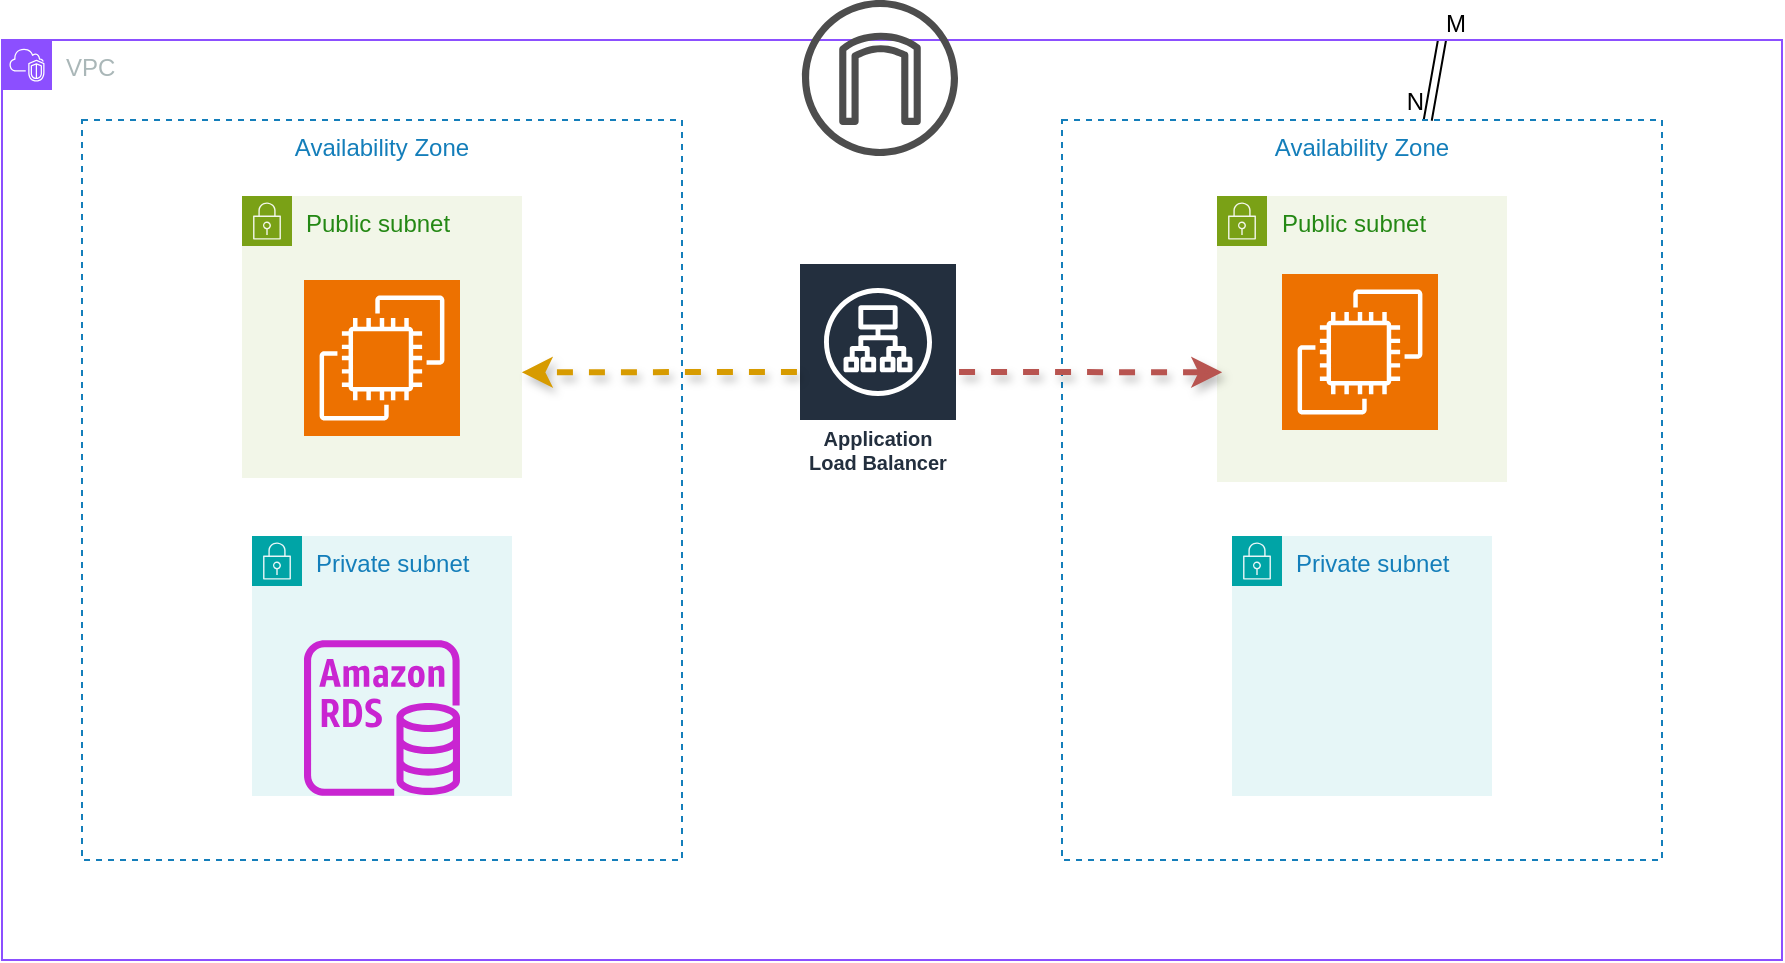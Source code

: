 <mxfile version="26.0.14">
  <diagram name="Page-1" id="GQtDS3ll7pvuKEkiSH4Z">
    <mxGraphModel dx="1730" dy="460" grid="1" gridSize="10" guides="1" tooltips="1" connect="1" arrows="1" fold="1" page="1" pageScale="1" pageWidth="850" pageHeight="1100" math="0" shadow="0">
      <root>
        <mxCell id="0" />
        <mxCell id="1" parent="0" />
        <mxCell id="ujQeHG0R-6USSkuK_Hf3-1" value="" style="shape=link;html=1;rounded=0;" parent="1" target="ujQeHG0R-6USSkuK_Hf3-5" edge="1">
          <mxGeometry relative="1" as="geometry">
            <mxPoint x="700" y="20" as="sourcePoint" />
            <mxPoint x="860" y="20" as="targetPoint" />
          </mxGeometry>
        </mxCell>
        <mxCell id="ujQeHG0R-6USSkuK_Hf3-2" value="M" style="resizable=0;html=1;whiteSpace=wrap;align=left;verticalAlign=bottom;" parent="ujQeHG0R-6USSkuK_Hf3-1" connectable="0" vertex="1">
          <mxGeometry x="-1" relative="1" as="geometry" />
        </mxCell>
        <mxCell id="ujQeHG0R-6USSkuK_Hf3-3" value="N" style="resizable=0;html=1;whiteSpace=wrap;align=right;verticalAlign=bottom;" parent="ujQeHG0R-6USSkuK_Hf3-1" connectable="0" vertex="1">
          <mxGeometry x="1" relative="1" as="geometry" />
        </mxCell>
        <mxCell id="ujQeHG0R-6USSkuK_Hf3-4" value="VPC" style="points=[[0,0],[0.25,0],[0.5,0],[0.75,0],[1,0],[1,0.25],[1,0.5],[1,0.75],[1,1],[0.75,1],[0.5,1],[0.25,1],[0,1],[0,0.75],[0,0.5],[0,0.25]];outlineConnect=0;gradientColor=none;html=1;whiteSpace=wrap;fontSize=12;fontStyle=0;container=1;pointerEvents=0;collapsible=0;recursiveResize=0;shape=mxgraph.aws4.group;grIcon=mxgraph.aws4.group_vpc2;strokeColor=#8C4FFF;fillColor=none;verticalAlign=top;align=left;spacingLeft=30;fontColor=#AAB7B8;dashed=0;" parent="1" vertex="1">
          <mxGeometry x="-20" y="20" width="890" height="460" as="geometry" />
        </mxCell>
        <mxCell id="ujQeHG0R-6USSkuK_Hf3-6" value="Availability Zone" style="fillColor=none;strokeColor=#147EBA;dashed=1;verticalAlign=top;fontStyle=0;fontColor=#147EBA;whiteSpace=wrap;html=1;" parent="ujQeHG0R-6USSkuK_Hf3-4" vertex="1">
          <mxGeometry x="40" y="40" width="300" height="370" as="geometry" />
        </mxCell>
        <mxCell id="ujQeHG0R-6USSkuK_Hf3-5" value="Availability Zone" style="fillColor=none;strokeColor=#147EBA;dashed=1;verticalAlign=top;fontStyle=0;fontColor=#147EBA;whiteSpace=wrap;html=1;" parent="ujQeHG0R-6USSkuK_Hf3-4" vertex="1">
          <mxGeometry x="530" y="40" width="300" height="370" as="geometry" />
        </mxCell>
        <mxCell id="ujQeHG0R-6USSkuK_Hf3-8" value="Public subnet" style="points=[[0,0],[0.25,0],[0.5,0],[0.75,0],[1,0],[1,0.25],[1,0.5],[1,0.75],[1,1],[0.75,1],[0.5,1],[0.25,1],[0,1],[0,0.75],[0,0.5],[0,0.25]];outlineConnect=0;gradientColor=none;html=1;whiteSpace=wrap;fontSize=12;fontStyle=0;container=1;pointerEvents=0;collapsible=0;recursiveResize=0;shape=mxgraph.aws4.group;grIcon=mxgraph.aws4.group_security_group;grStroke=0;strokeColor=#7AA116;fillColor=#F2F6E8;verticalAlign=top;align=left;spacingLeft=30;fontColor=#248814;dashed=0;" parent="ujQeHG0R-6USSkuK_Hf3-4" vertex="1">
          <mxGeometry x="607.5" y="78" width="145" height="143" as="geometry" />
        </mxCell>
        <mxCell id="ujQeHG0R-6USSkuK_Hf3-13" value="" style="sketch=0;points=[[0,0,0],[0.25,0,0],[0.5,0,0],[0.75,0,0],[1,0,0],[0,1,0],[0.25,1,0],[0.5,1,0],[0.75,1,0],[1,1,0],[0,0.25,0],[0,0.5,0],[0,0.75,0],[1,0.25,0],[1,0.5,0],[1,0.75,0]];outlineConnect=0;fontColor=#232F3E;fillColor=#ED7100;strokeColor=#ffffff;dashed=0;verticalLabelPosition=bottom;verticalAlign=top;align=center;html=1;fontSize=12;fontStyle=0;aspect=fixed;shape=mxgraph.aws4.resourceIcon;resIcon=mxgraph.aws4.ec2;" parent="ujQeHG0R-6USSkuK_Hf3-8" vertex="1">
          <mxGeometry x="32.5" y="39" width="78" height="78" as="geometry" />
        </mxCell>
        <mxCell id="ujQeHG0R-6USSkuK_Hf3-10" value="Public subnet" style="points=[[0,0],[0.25,0],[0.5,0],[0.75,0],[1,0],[1,0.25],[1,0.5],[1,0.75],[1,1],[0.75,1],[0.5,1],[0.25,1],[0,1],[0,0.75],[0,0.5],[0,0.25]];outlineConnect=0;gradientColor=none;html=1;whiteSpace=wrap;fontSize=12;fontStyle=0;container=1;pointerEvents=0;collapsible=0;recursiveResize=0;shape=mxgraph.aws4.group;grIcon=mxgraph.aws4.group_security_group;grStroke=0;strokeColor=#7AA116;fillColor=#F2F6E8;verticalAlign=top;align=left;spacingLeft=30;fontColor=#248814;dashed=0;" parent="ujQeHG0R-6USSkuK_Hf3-4" vertex="1">
          <mxGeometry x="120" y="78" width="140" height="141" as="geometry" />
        </mxCell>
        <mxCell id="ujQeHG0R-6USSkuK_Hf3-11" value="Private subnet" style="points=[[0,0],[0.25,0],[0.5,0],[0.75,0],[1,0],[1,0.25],[1,0.5],[1,0.75],[1,1],[0.75,1],[0.5,1],[0.25,1],[0,1],[0,0.75],[0,0.5],[0,0.25]];outlineConnect=0;gradientColor=none;html=1;whiteSpace=wrap;fontSize=12;fontStyle=0;container=1;pointerEvents=0;collapsible=0;recursiveResize=0;shape=mxgraph.aws4.group;grIcon=mxgraph.aws4.group_security_group;grStroke=0;strokeColor=#00A4A6;fillColor=#E6F6F7;verticalAlign=top;align=left;spacingLeft=30;fontColor=#147EBA;dashed=0;" parent="ujQeHG0R-6USSkuK_Hf3-4" vertex="1">
          <mxGeometry x="615" y="248" width="130" height="130" as="geometry" />
        </mxCell>
        <mxCell id="ujQeHG0R-6USSkuK_Hf3-12" value="Private subnet" style="points=[[0,0],[0.25,0],[0.5,0],[0.75,0],[1,0],[1,0.25],[1,0.5],[1,0.75],[1,1],[0.75,1],[0.5,1],[0.25,1],[0,1],[0,0.75],[0,0.5],[0,0.25]];outlineConnect=0;gradientColor=none;html=1;whiteSpace=wrap;fontSize=12;fontStyle=0;container=1;pointerEvents=0;collapsible=0;recursiveResize=0;shape=mxgraph.aws4.group;grIcon=mxgraph.aws4.group_security_group;grStroke=0;strokeColor=#00A4A6;fillColor=#E6F6F7;verticalAlign=top;align=left;spacingLeft=30;fontColor=#147EBA;dashed=0;" parent="ujQeHG0R-6USSkuK_Hf3-4" vertex="1">
          <mxGeometry x="125" y="248" width="130" height="130" as="geometry" />
        </mxCell>
        <mxCell id="ujQeHG0R-6USSkuK_Hf3-15" value="" style="sketch=0;outlineConnect=0;fontColor=#232F3E;gradientColor=none;fillColor=#C925D1;strokeColor=none;dashed=0;verticalLabelPosition=bottom;verticalAlign=top;align=center;html=1;fontSize=12;fontStyle=0;aspect=fixed;pointerEvents=1;shape=mxgraph.aws4.rds_instance;" parent="ujQeHG0R-6USSkuK_Hf3-12" vertex="1">
          <mxGeometry x="26" y="52" width="78" height="78" as="geometry" />
        </mxCell>
        <mxCell id="ujQeHG0R-6USSkuK_Hf3-14" value="" style="sketch=0;points=[[0,0,0],[0.25,0,0],[0.5,0,0],[0.75,0,0],[1,0,0],[0,1,0],[0.25,1,0],[0.5,1,0],[0.75,1,0],[1,1,0],[0,0.25,0],[0,0.5,0],[0,0.75,0],[1,0.25,0],[1,0.5,0],[1,0.75,0]];outlineConnect=0;fontColor=#232F3E;fillColor=#ED7100;strokeColor=#ffffff;dashed=0;verticalLabelPosition=bottom;verticalAlign=top;align=center;html=1;fontSize=12;fontStyle=0;aspect=fixed;shape=mxgraph.aws4.resourceIcon;resIcon=mxgraph.aws4.ec2;" parent="ujQeHG0R-6USSkuK_Hf3-4" vertex="1">
          <mxGeometry x="151" y="120" width="78" height="78" as="geometry" />
        </mxCell>
        <mxCell id="ujQeHG0R-6USSkuK_Hf3-16" value="" style="sketch=0;outlineConnect=0;fontColor=#232F3E;gradientColor=none;fillColor=#4D4D4D;strokeColor=none;dashed=0;verticalLabelPosition=bottom;verticalAlign=top;align=center;html=1;fontSize=12;fontStyle=0;aspect=fixed;pointerEvents=1;shape=mxgraph.aws4.internet_gateway;" parent="ujQeHG0R-6USSkuK_Hf3-4" vertex="1">
          <mxGeometry x="400" y="-20" width="78" height="78" as="geometry" />
        </mxCell>
        <mxCell id="szb_LFwqe0KTjWJn87do-2" value="Application Load Balancer" style="sketch=0;outlineConnect=0;fontColor=#232F3E;gradientColor=none;strokeColor=#ffffff;fillColor=#232F3E;dashed=0;verticalLabelPosition=middle;verticalAlign=bottom;align=center;html=1;whiteSpace=wrap;fontSize=10;fontStyle=1;spacing=3;shape=mxgraph.aws4.productIcon;prIcon=mxgraph.aws4.application_load_balancer;" vertex="1" parent="ujQeHG0R-6USSkuK_Hf3-4">
          <mxGeometry x="398" y="111" width="80" height="110" as="geometry" />
        </mxCell>
        <mxCell id="szb_LFwqe0KTjWJn87do-3" style="edgeStyle=orthogonalEdgeStyle;rounded=0;orthogonalLoop=1;jettySize=auto;html=1;entryX=0.733;entryY=0.341;entryDx=0;entryDy=0;entryPerimeter=0;flowAnimation=1;shadow=1;strokeWidth=3;fillColor=#ffe6cc;strokeColor=#d79b00;" edge="1" parent="ujQeHG0R-6USSkuK_Hf3-4" source="szb_LFwqe0KTjWJn87do-2" target="ujQeHG0R-6USSkuK_Hf3-6">
          <mxGeometry relative="1" as="geometry" />
        </mxCell>
        <mxCell id="szb_LFwqe0KTjWJn87do-4" style="edgeStyle=orthogonalEdgeStyle;rounded=0;orthogonalLoop=1;jettySize=auto;html=1;entryX=0.267;entryY=0.341;entryDx=0;entryDy=0;entryPerimeter=0;fillColor=#f8cecc;strokeColor=#b85450;flowAnimation=1;shadow=1;strokeWidth=3;" edge="1" parent="ujQeHG0R-6USSkuK_Hf3-4" source="szb_LFwqe0KTjWJn87do-2" target="ujQeHG0R-6USSkuK_Hf3-5">
          <mxGeometry relative="1" as="geometry" />
        </mxCell>
      </root>
    </mxGraphModel>
  </diagram>
</mxfile>

